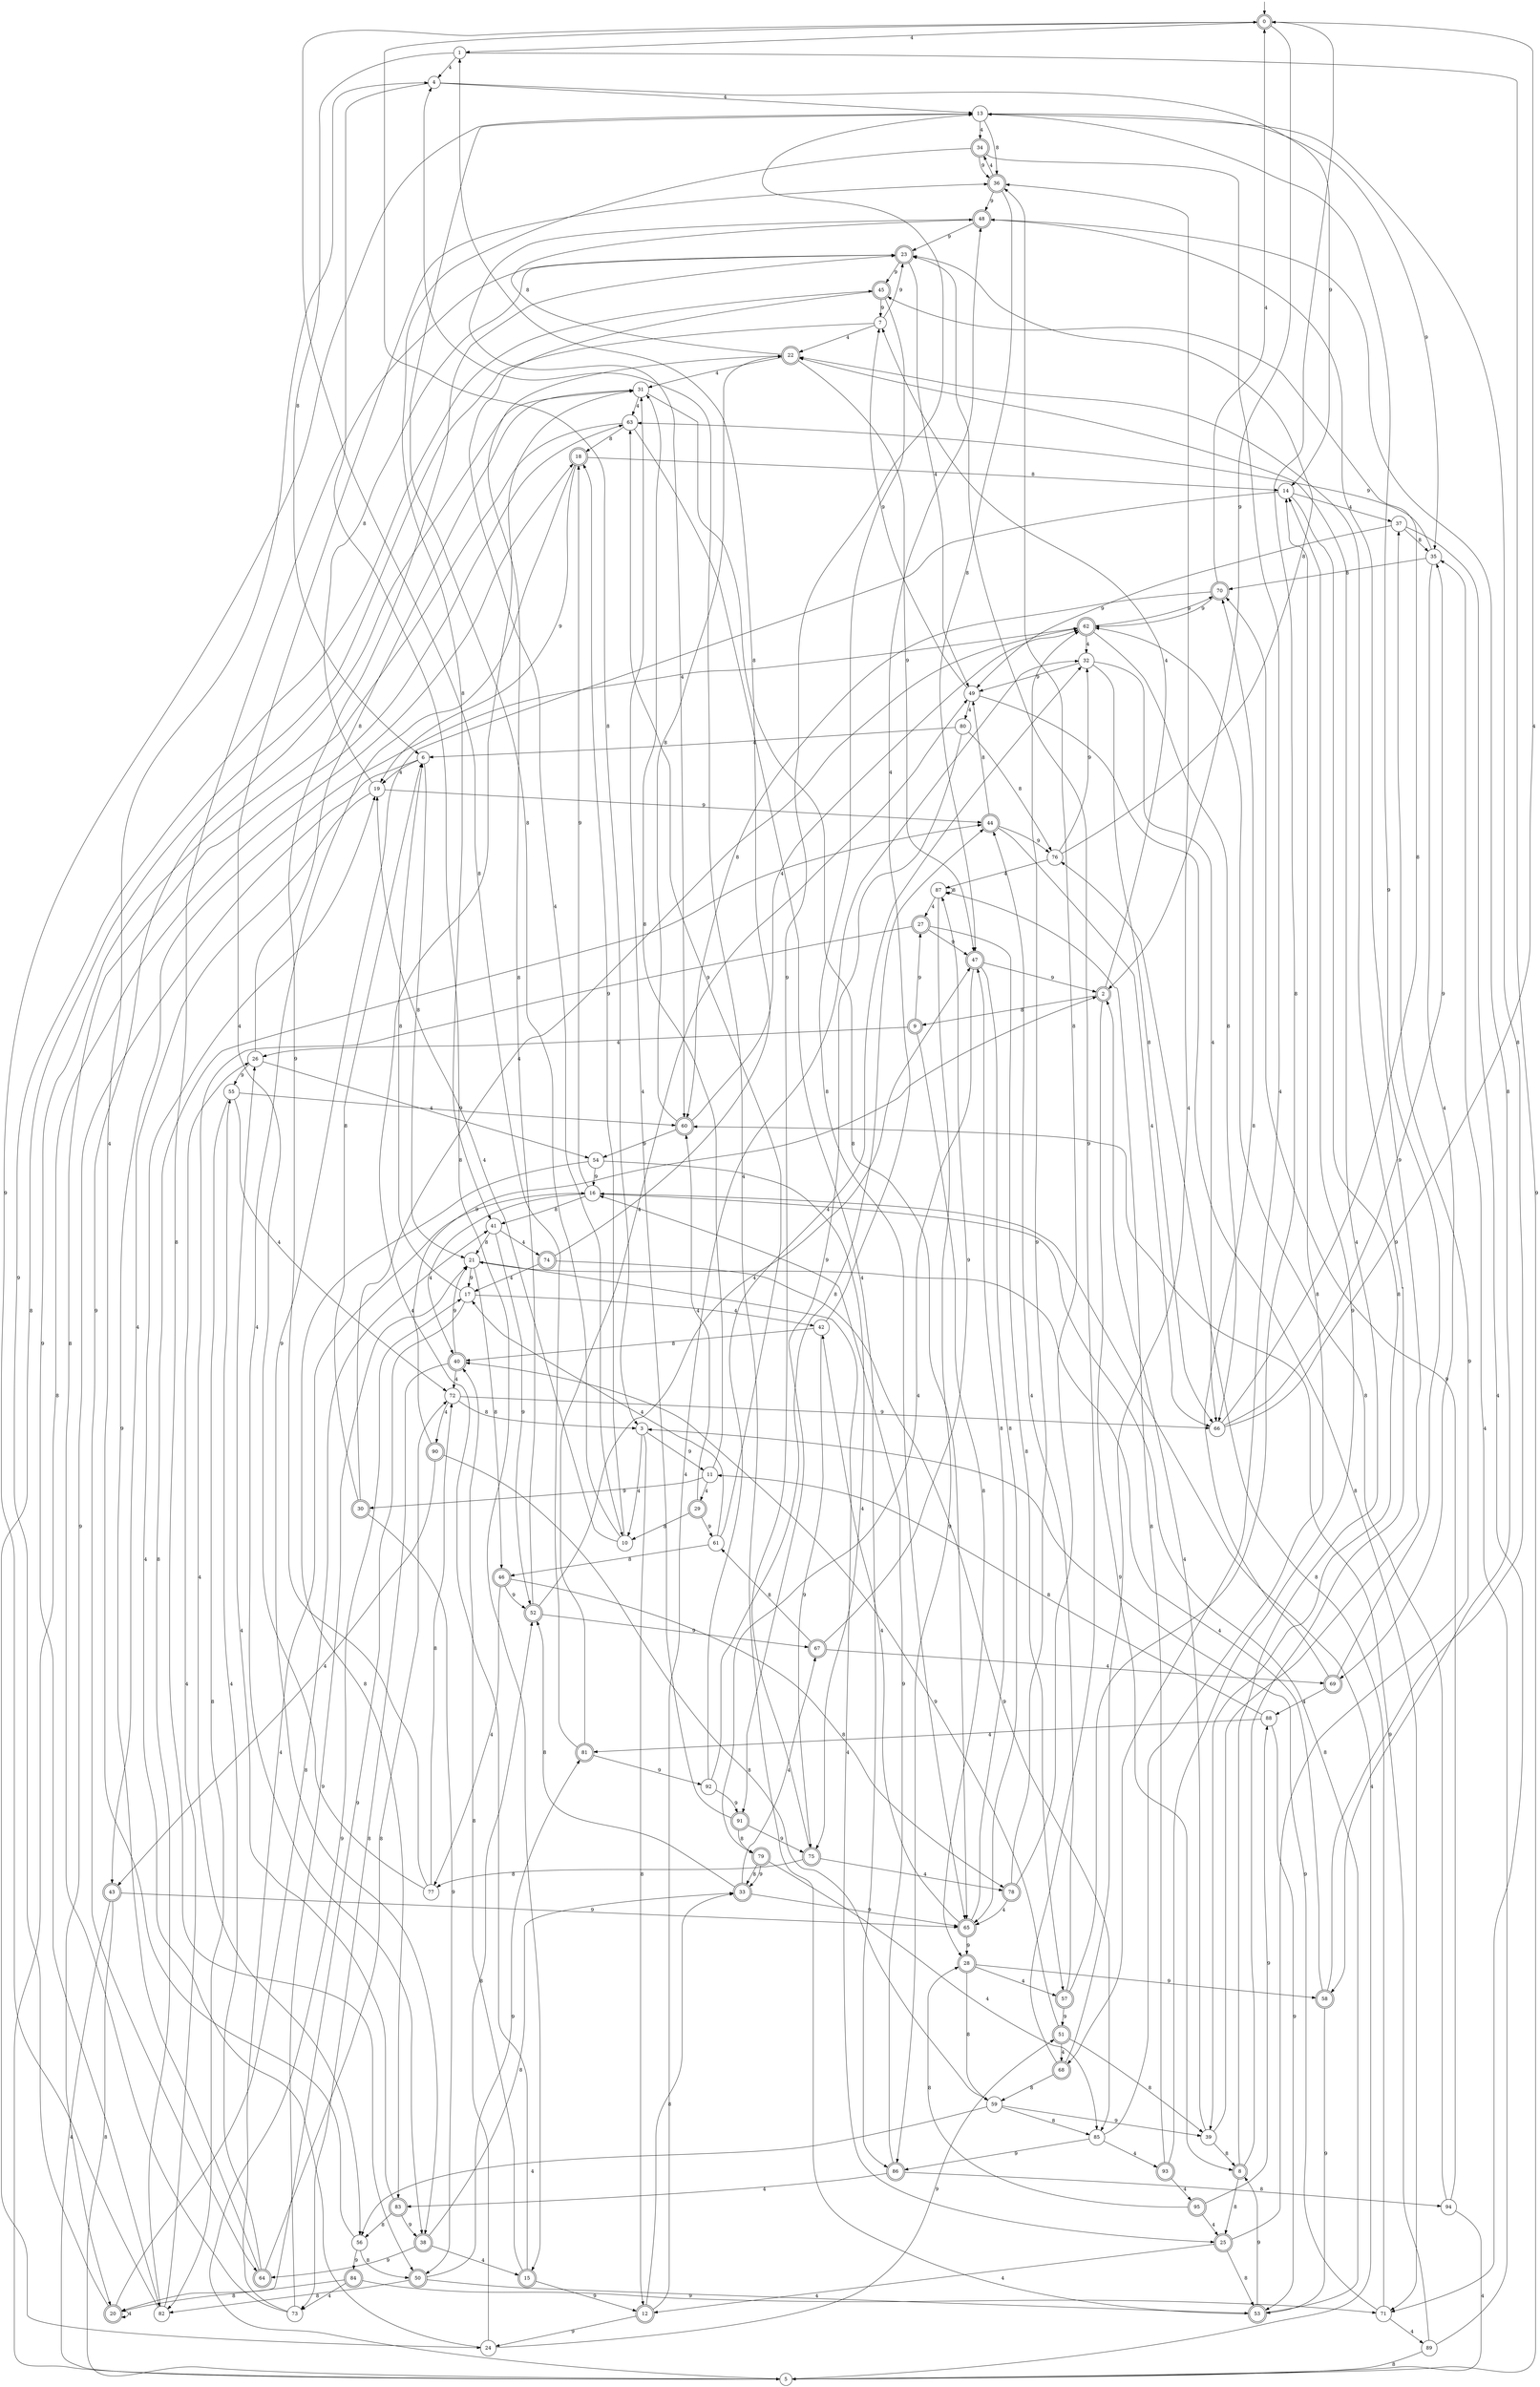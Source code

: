 digraph g {

	s0 [shape="doublecircle" label="0"];
	s1 [shape="circle" label="1"];
	s2 [shape="doublecircle" label="2"];
	s3 [shape="circle" label="3"];
	s4 [shape="circle" label="4"];
	s5 [shape="circle" label="5"];
	s6 [shape="circle" label="6"];
	s7 [shape="circle" label="7"];
	s8 [shape="doublecircle" label="8"];
	s9 [shape="doublecircle" label="9"];
	s10 [shape="circle" label="10"];
	s11 [shape="circle" label="11"];
	s12 [shape="doublecircle" label="12"];
	s13 [shape="circle" label="13"];
	s14 [shape="circle" label="14"];
	s15 [shape="doublecircle" label="15"];
	s16 [shape="circle" label="16"];
	s17 [shape="circle" label="17"];
	s18 [shape="doublecircle" label="18"];
	s19 [shape="circle" label="19"];
	s20 [shape="doublecircle" label="20"];
	s21 [shape="circle" label="21"];
	s22 [shape="doublecircle" label="22"];
	s23 [shape="doublecircle" label="23"];
	s24 [shape="circle" label="24"];
	s25 [shape="doublecircle" label="25"];
	s26 [shape="circle" label="26"];
	s27 [shape="doublecircle" label="27"];
	s28 [shape="doublecircle" label="28"];
	s29 [shape="doublecircle" label="29"];
	s30 [shape="doublecircle" label="30"];
	s31 [shape="circle" label="31"];
	s32 [shape="circle" label="32"];
	s33 [shape="doublecircle" label="33"];
	s34 [shape="doublecircle" label="34"];
	s35 [shape="circle" label="35"];
	s36 [shape="doublecircle" label="36"];
	s37 [shape="circle" label="37"];
	s38 [shape="doublecircle" label="38"];
	s39 [shape="circle" label="39"];
	s40 [shape="doublecircle" label="40"];
	s41 [shape="circle" label="41"];
	s42 [shape="circle" label="42"];
	s43 [shape="doublecircle" label="43"];
	s44 [shape="doublecircle" label="44"];
	s45 [shape="doublecircle" label="45"];
	s46 [shape="doublecircle" label="46"];
	s47 [shape="doublecircle" label="47"];
	s48 [shape="doublecircle" label="48"];
	s49 [shape="circle" label="49"];
	s50 [shape="doublecircle" label="50"];
	s51 [shape="doublecircle" label="51"];
	s52 [shape="doublecircle" label="52"];
	s53 [shape="doublecircle" label="53"];
	s54 [shape="circle" label="54"];
	s55 [shape="circle" label="55"];
	s56 [shape="circle" label="56"];
	s57 [shape="doublecircle" label="57"];
	s58 [shape="doublecircle" label="58"];
	s59 [shape="circle" label="59"];
	s60 [shape="doublecircle" label="60"];
	s61 [shape="circle" label="61"];
	s62 [shape="doublecircle" label="62"];
	s63 [shape="circle" label="63"];
	s64 [shape="doublecircle" label="64"];
	s65 [shape="doublecircle" label="65"];
	s66 [shape="circle" label="66"];
	s67 [shape="doublecircle" label="67"];
	s68 [shape="doublecircle" label="68"];
	s69 [shape="doublecircle" label="69"];
	s70 [shape="doublecircle" label="70"];
	s71 [shape="circle" label="71"];
	s72 [shape="circle" label="72"];
	s73 [shape="circle" label="73"];
	s74 [shape="doublecircle" label="74"];
	s75 [shape="doublecircle" label="75"];
	s76 [shape="circle" label="76"];
	s77 [shape="circle" label="77"];
	s78 [shape="doublecircle" label="78"];
	s79 [shape="doublecircle" label="79"];
	s80 [shape="circle" label="80"];
	s81 [shape="doublecircle" label="81"];
	s82 [shape="circle" label="82"];
	s83 [shape="doublecircle" label="83"];
	s84 [shape="doublecircle" label="84"];
	s85 [shape="circle" label="85"];
	s86 [shape="doublecircle" label="86"];
	s87 [shape="circle" label="87"];
	s88 [shape="circle" label="88"];
	s89 [shape="circle" label="89"];
	s90 [shape="doublecircle" label="90"];
	s91 [shape="doublecircle" label="91"];
	s92 [shape="circle" label="92"];
	s93 [shape="doublecircle" label="93"];
	s94 [shape="circle" label="94"];
	s95 [shape="doublecircle" label="95"];
	s0 -> s1 [label="4"];
	s0 -> s2 [label="9"];
	s0 -> s3 [label="8"];
	s1 -> s4 [label="4"];
	s1 -> s5 [label="9"];
	s1 -> s6 [label="8"];
	s2 -> s7 [label="4"];
	s2 -> s8 [label="9"];
	s2 -> s9 [label="8"];
	s3 -> s10 [label="4"];
	s3 -> s11 [label="9"];
	s3 -> s12 [label="8"];
	s4 -> s13 [label="4"];
	s4 -> s14 [label="9"];
	s4 -> s15 [label="8"];
	s5 -> s16 [label="4"];
	s5 -> s17 [label="9"];
	s5 -> s18 [label="8"];
	s6 -> s19 [label="4"];
	s6 -> s20 [label="9"];
	s6 -> s21 [label="8"];
	s7 -> s22 [label="4"];
	s7 -> s23 [label="9"];
	s7 -> s24 [label="8"];
	s8 -> s22 [label="4"];
	s8 -> s22 [label="9"];
	s8 -> s25 [label="8"];
	s9 -> s26 [label="4"];
	s9 -> s27 [label="9"];
	s9 -> s28 [label="8"];
	s10 -> s19 [label="4"];
	s10 -> s18 [label="9"];
	s10 -> s13 [label="8"];
	s11 -> s29 [label="4"];
	s11 -> s30 [label="9"];
	s11 -> s31 [label="8"];
	s12 -> s32 [label="4"];
	s12 -> s24 [label="9"];
	s12 -> s33 [label="8"];
	s13 -> s34 [label="4"];
	s13 -> s35 [label="9"];
	s13 -> s36 [label="8"];
	s14 -> s37 [label="4"];
	s14 -> s38 [label="9"];
	s14 -> s39 [label="8"];
	s15 -> s31 [label="4"];
	s15 -> s12 [label="9"];
	s15 -> s40 [label="8"];
	s16 -> s40 [label="4"];
	s16 -> s18 [label="9"];
	s16 -> s41 [label="8"];
	s17 -> s42 [label="4"];
	s17 -> s20 [label="9"];
	s17 -> s6 [label="8"];
	s18 -> s38 [label="4"];
	s18 -> s19 [label="9"];
	s18 -> s14 [label="8"];
	s19 -> s43 [label="4"];
	s19 -> s44 [label="9"];
	s19 -> s23 [label="8"];
	s20 -> s20 [label="4"];
	s20 -> s45 [label="9"];
	s20 -> s41 [label="8"];
	s21 -> s25 [label="4"];
	s21 -> s17 [label="9"];
	s21 -> s46 [label="8"];
	s22 -> s31 [label="4"];
	s22 -> s47 [label="9"];
	s22 -> s48 [label="8"];
	s23 -> s49 [label="4"];
	s23 -> s45 [label="9"];
	s23 -> s50 [label="8"];
	s24 -> s19 [label="4"];
	s24 -> s51 [label="9"];
	s24 -> s52 [label="8"];
	s25 -> s12 [label="4"];
	s25 -> s37 [label="9"];
	s25 -> s53 [label="8"];
	s26 -> s54 [label="4"];
	s26 -> s55 [label="9"];
	s26 -> s31 [label="8"];
	s27 -> s56 [label="4"];
	s27 -> s47 [label="9"];
	s27 -> s57 [label="8"];
	s28 -> s57 [label="4"];
	s28 -> s58 [label="9"];
	s28 -> s59 [label="8"];
	s29 -> s60 [label="4"];
	s29 -> s61 [label="9"];
	s29 -> s10 [label="8"];
	s30 -> s62 [label="4"];
	s30 -> s50 [label="9"];
	s30 -> s6 [label="8"];
	s31 -> s63 [label="4"];
	s31 -> s64 [label="9"];
	s31 -> s65 [label="8"];
	s32 -> s66 [label="4"];
	s32 -> s49 [label="9"];
	s32 -> s66 [label="8"];
	s33 -> s67 [label="4"];
	s33 -> s65 [label="9"];
	s33 -> s52 [label="8"];
	s34 -> s68 [label="4"];
	s34 -> s36 [label="9"];
	s34 -> s41 [label="8"];
	s35 -> s69 [label="4"];
	s35 -> s63 [label="9"];
	s35 -> s70 [label="8"];
	s36 -> s34 [label="4"];
	s36 -> s48 [label="9"];
	s36 -> s47 [label="8"];
	s37 -> s71 [label="4"];
	s37 -> s49 [label="9"];
	s37 -> s35 [label="8"];
	s38 -> s15 [label="4"];
	s38 -> s64 [label="9"];
	s38 -> s33 [label="8"];
	s39 -> s2 [label="4"];
	s39 -> s48 [label="9"];
	s39 -> s8 [label="8"];
	s40 -> s72 [label="4"];
	s40 -> s21 [label="9"];
	s40 -> s73 [label="8"];
	s41 -> s74 [label="4"];
	s41 -> s52 [label="9"];
	s41 -> s21 [label="8"];
	s42 -> s48 [label="4"];
	s42 -> s75 [label="9"];
	s42 -> s40 [label="8"];
	s43 -> s5 [label="4"];
	s43 -> s65 [label="9"];
	s43 -> s5 [label="8"];
	s44 -> s66 [label="4"];
	s44 -> s76 [label="9"];
	s44 -> s49 [label="8"];
	s45 -> s10 [label="4"];
	s45 -> s7 [label="9"];
	s45 -> s65 [label="8"];
	s46 -> s77 [label="4"];
	s46 -> s52 [label="9"];
	s46 -> s78 [label="8"];
	s47 -> s79 [label="4"];
	s47 -> s2 [label="9"];
	s47 -> s65 [label="8"];
	s48 -> s60 [label="4"];
	s48 -> s23 [label="9"];
	s48 -> s58 [label="8"];
	s49 -> s80 [label="4"];
	s49 -> s7 [label="9"];
	s49 -> s71 [label="8"];
	s50 -> s53 [label="4"];
	s50 -> s81 [label="9"];
	s50 -> s82 [label="8"];
	s51 -> s68 [label="4"];
	s51 -> s40 [label="9"];
	s51 -> s39 [label="8"];
	s52 -> s47 [label="4"];
	s52 -> s67 [label="9"];
	s52 -> s22 [label="8"];
	s53 -> s4 [label="4"];
	s53 -> s8 [label="9"];
	s53 -> s16 [label="8"];
	s54 -> s75 [label="4"];
	s54 -> s16 [label="9"];
	s54 -> s83 [label="8"];
	s55 -> s72 [label="4"];
	s55 -> s60 [label="9"];
	s55 -> s82 [label="8"];
	s56 -> s4 [label="4"];
	s56 -> s84 [label="9"];
	s56 -> s50 [label="8"];
	s57 -> s44 [label="4"];
	s57 -> s51 [label="9"];
	s57 -> s0 [label="8"];
	s58 -> s21 [label="4"];
	s58 -> s53 [label="9"];
	s58 -> s13 [label="8"];
	s59 -> s56 [label="4"];
	s59 -> s39 [label="9"];
	s59 -> s85 [label="8"];
	s60 -> s62 [label="4"];
	s60 -> s54 [label="9"];
	s60 -> s22 [label="8"];
	s61 -> s17 [label="4"];
	s61 -> s63 [label="9"];
	s61 -> s46 [label="8"];
	s62 -> s32 [label="4"];
	s62 -> s70 [label="9"];
	s62 -> s66 [label="8"];
	s63 -> s86 [label="4"];
	s63 -> s82 [label="9"];
	s63 -> s18 [label="8"];
	s64 -> s55 [label="4"];
	s64 -> s62 [label="9"];
	s64 -> s72 [label="8"];
	s65 -> s42 [label="4"];
	s65 -> s28 [label="9"];
	s65 -> s47 [label="8"];
	s66 -> s0 [label="4"];
	s66 -> s35 [label="9"];
	s66 -> s45 [label="8"];
	s67 -> s69 [label="4"];
	s67 -> s87 [label="9"];
	s67 -> s61 [label="8"];
	s68 -> s36 [label="4"];
	s68 -> s23 [label="9"];
	s68 -> s59 [label="8"];
	s69 -> s88 [label="4"];
	s69 -> s13 [label="9"];
	s69 -> s70 [label="8"];
	s70 -> s0 [label="4"];
	s70 -> s62 [label="9"];
	s70 -> s60 [label="8"];
	s71 -> s89 [label="4"];
	s71 -> s3 [label="9"];
	s71 -> s76 [label="8"];
	s72 -> s90 [label="4"];
	s72 -> s66 [label="9"];
	s72 -> s3 [label="8"];
	s73 -> s16 [label="4"];
	s73 -> s21 [label="9"];
	s73 -> s63 [label="8"];
	s74 -> s17 [label="4"];
	s74 -> s85 [label="9"];
	s74 -> s1 [label="8"];
	s75 -> s78 [label="4"];
	s75 -> s13 [label="9"];
	s75 -> s77 [label="8"];
	s76 -> s87 [label="4"];
	s76 -> s32 [label="9"];
	s76 -> s23 [label="8"];
	s77 -> s36 [label="4"];
	s77 -> s23 [label="9"];
	s77 -> s72 [label="8"];
	s78 -> s65 [label="4"];
	s78 -> s62 [label="9"];
	s78 -> s36 [label="8"];
	s79 -> s85 [label="4"];
	s79 -> s33 [label="9"];
	s79 -> s33 [label="8"];
	s80 -> s6 [label="4"];
	s80 -> s91 [label="9"];
	s80 -> s76 [label="8"];
	s81 -> s49 [label="4"];
	s81 -> s92 [label="9"];
	s81 -> s0 [label="8"];
	s82 -> s26 [label="4"];
	s82 -> s13 [label="9"];
	s82 -> s44 [label="8"];
	s83 -> s26 [label="4"];
	s83 -> s38 [label="9"];
	s83 -> s56 [label="8"];
	s84 -> s73 [label="4"];
	s84 -> s71 [label="9"];
	s84 -> s20 [label="8"];
	s85 -> s93 [label="4"];
	s85 -> s86 [label="9"];
	s85 -> s14 [label="8"];
	s86 -> s83 [label="4"];
	s86 -> s16 [label="9"];
	s86 -> s94 [label="8"];
	s87 -> s27 [label="4"];
	s87 -> s86 [label="9"];
	s87 -> s87 [label="8"];
	s88 -> s81 [label="4"];
	s88 -> s53 [label="9"];
	s88 -> s11 [label="8"];
	s89 -> s35 [label="4"];
	s89 -> s60 [label="9"];
	s89 -> s5 [label="8"];
	s90 -> s43 [label="4"];
	s90 -> s2 [label="9"];
	s90 -> s59 [label="8"];
	s91 -> s31 [label="4"];
	s91 -> s75 [label="9"];
	s91 -> s79 [label="8"];
	s92 -> s32 [label="4"];
	s92 -> s91 [label="9"];
	s92 -> s44 [label="8"];
	s93 -> s95 [label="4"];
	s93 -> s14 [label="9"];
	s93 -> s87 [label="8"];
	s94 -> s5 [label="4"];
	s94 -> s70 [label="9"];
	s94 -> s62 [label="8"];
	s95 -> s25 [label="4"];
	s95 -> s88 [label="9"];
	s95 -> s28 [label="8"];

__start0 [label="" shape="none" width="0" height="0"];
__start0 -> s0;

}
